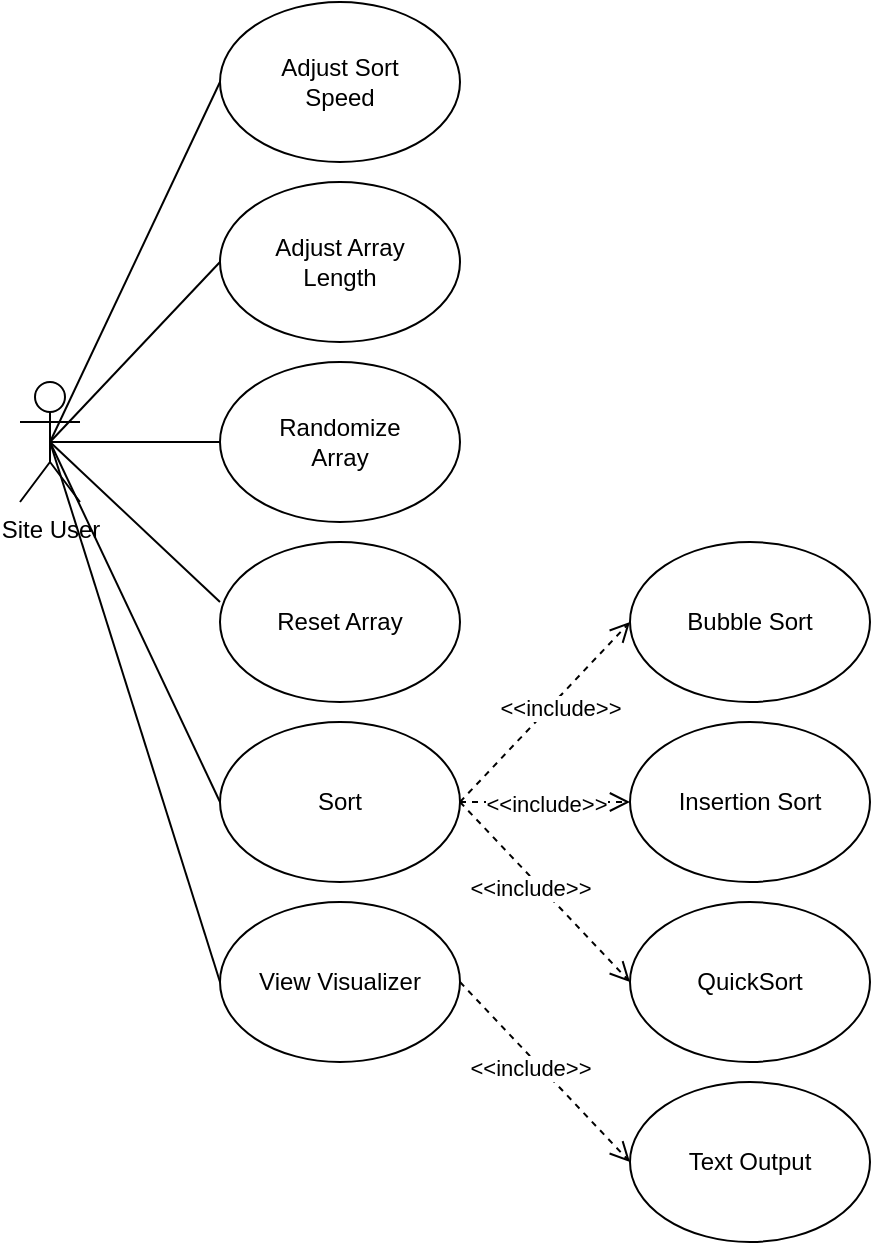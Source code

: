 <mxfile version="17.4.0" type="github">
  <diagram id="evsytnb3PgomK00agQq2" name="Page-1">
    <mxGraphModel dx="1422" dy="794" grid="1" gridSize="10" guides="1" tooltips="1" connect="1" arrows="1" fold="1" page="1" pageScale="1" pageWidth="850" pageHeight="1100" math="0" shadow="0">
      <root>
        <mxCell id="0" />
        <mxCell id="1" parent="0" />
        <mxCell id="OOTLHF-vFM3zC698NcgU-1" value="Site User" style="shape=umlActor;verticalLabelPosition=bottom;verticalAlign=top;html=1;outlineConnect=0;" parent="1" vertex="1">
          <mxGeometry x="120" y="390" width="30" height="60" as="geometry" />
        </mxCell>
        <mxCell id="OOTLHF-vFM3zC698NcgU-2" value="View Visualizer" style="ellipse;whiteSpace=wrap;html=1;" parent="1" vertex="1">
          <mxGeometry x="220" y="650" width="120" height="80" as="geometry" />
        </mxCell>
        <mxCell id="OOTLHF-vFM3zC698NcgU-3" value="Randomize&lt;br&gt;Array" style="ellipse;whiteSpace=wrap;html=1;" parent="1" vertex="1">
          <mxGeometry x="220" y="380" width="120" height="80" as="geometry" />
        </mxCell>
        <mxCell id="OOTLHF-vFM3zC698NcgU-4" value="Sort" style="ellipse;whiteSpace=wrap;html=1;" parent="1" vertex="1">
          <mxGeometry x="220" y="560" width="120" height="80" as="geometry" />
        </mxCell>
        <mxCell id="OOTLHF-vFM3zC698NcgU-5" value="Bubble Sort" style="ellipse;whiteSpace=wrap;html=1;" parent="1" vertex="1">
          <mxGeometry x="425" y="470" width="120" height="80" as="geometry" />
        </mxCell>
        <mxCell id="OOTLHF-vFM3zC698NcgU-6" value="Reset Array" style="ellipse;whiteSpace=wrap;html=1;" parent="1" vertex="1">
          <mxGeometry x="220" y="470" width="120" height="80" as="geometry" />
        </mxCell>
        <mxCell id="OOTLHF-vFM3zC698NcgU-7" value="" style="endArrow=none;html=1;rounded=0;entryX=0;entryY=0.5;entryDx=0;entryDy=0;exitX=0.5;exitY=0.5;exitDx=0;exitDy=0;exitPerimeter=0;" parent="1" target="OOTLHF-vFM3zC698NcgU-2" edge="1" source="OOTLHF-vFM3zC698NcgU-1">
          <mxGeometry width="50" height="50" relative="1" as="geometry">
            <mxPoint x="120" y="420" as="sourcePoint" />
            <mxPoint x="180" y="370" as="targetPoint" />
          </mxGeometry>
        </mxCell>
        <mxCell id="OOTLHF-vFM3zC698NcgU-8" value="" style="endArrow=none;html=1;rounded=0;entryX=0;entryY=0.5;entryDx=0;entryDy=0;exitX=0.5;exitY=0.5;exitDx=0;exitDy=0;exitPerimeter=0;" parent="1" edge="1" target="OOTLHF-vFM3zC698NcgU-3" source="OOTLHF-vFM3zC698NcgU-1">
          <mxGeometry width="50" height="50" relative="1" as="geometry">
            <mxPoint x="120" y="420" as="sourcePoint" />
            <mxPoint x="200" y="430" as="targetPoint" />
          </mxGeometry>
        </mxCell>
        <mxCell id="OOTLHF-vFM3zC698NcgU-9" value="" style="endArrow=none;html=1;rounded=0;entryX=0;entryY=0.375;entryDx=0;entryDy=0;entryPerimeter=0;exitX=0.5;exitY=0.5;exitDx=0;exitDy=0;exitPerimeter=0;" parent="1" target="OOTLHF-vFM3zC698NcgU-6" edge="1" source="OOTLHF-vFM3zC698NcgU-1">
          <mxGeometry width="50" height="50" relative="1" as="geometry">
            <mxPoint x="120" y="420" as="sourcePoint" />
            <mxPoint x="400" y="490" as="targetPoint" />
          </mxGeometry>
        </mxCell>
        <mxCell id="OOTLHF-vFM3zC698NcgU-10" value="" style="endArrow=none;html=1;rounded=0;entryX=0;entryY=0.5;entryDx=0;entryDy=0;exitX=0.5;exitY=0.5;exitDx=0;exitDy=0;exitPerimeter=0;" parent="1" target="OOTLHF-vFM3zC698NcgU-4" edge="1" source="OOTLHF-vFM3zC698NcgU-1">
          <mxGeometry width="50" height="50" relative="1" as="geometry">
            <mxPoint x="120" y="420" as="sourcePoint" />
            <mxPoint x="400" y="490" as="targetPoint" />
          </mxGeometry>
        </mxCell>
        <mxCell id="9BRLeJl7hBE11cDg0EuQ-1" value="Insertion Sort" style="ellipse;whiteSpace=wrap;html=1;fontColor=#000000;" parent="1" vertex="1">
          <mxGeometry x="425" y="560" width="120" height="80" as="geometry" />
        </mxCell>
        <mxCell id="zYl0me0tRXTOy4K5k5vm-1" value="QuickSort" style="ellipse;whiteSpace=wrap;html=1;" parent="1" vertex="1">
          <mxGeometry x="425" y="650" width="120" height="80" as="geometry" />
        </mxCell>
        <mxCell id="j72s6TnGtvjaqNOf-Eyx-4" value="Adjust Sort &lt;br&gt;Speed" style="ellipse;whiteSpace=wrap;html=1;" vertex="1" parent="1">
          <mxGeometry x="220" y="200" width="120" height="80" as="geometry" />
        </mxCell>
        <mxCell id="j72s6TnGtvjaqNOf-Eyx-5" value="Adjust Array &lt;br&gt;Length" style="ellipse;whiteSpace=wrap;html=1;" vertex="1" parent="1">
          <mxGeometry x="220" y="290" width="120" height="80" as="geometry" />
        </mxCell>
        <mxCell id="j72s6TnGtvjaqNOf-Eyx-7" value="Text Output" style="ellipse;whiteSpace=wrap;html=1;" vertex="1" parent="1">
          <mxGeometry x="425" y="740" width="120" height="80" as="geometry" />
        </mxCell>
        <mxCell id="j72s6TnGtvjaqNOf-Eyx-8" value="&amp;lt;&amp;lt;include&amp;gt;&amp;gt;" style="html=1;verticalAlign=bottom;endArrow=open;dashed=1;endSize=8;rounded=0;entryX=0;entryY=0.5;entryDx=0;entryDy=0;exitX=1;exitY=0.5;exitDx=0;exitDy=0;" edge="1" parent="1" source="OOTLHF-vFM3zC698NcgU-2" target="j72s6TnGtvjaqNOf-Eyx-7">
          <mxGeometry y="-10" relative="1" as="geometry">
            <mxPoint x="425" y="459" as="sourcePoint" />
            <mxPoint x="345" y="459" as="targetPoint" />
            <mxPoint as="offset" />
          </mxGeometry>
        </mxCell>
        <mxCell id="j72s6TnGtvjaqNOf-Eyx-9" value="&amp;lt;&amp;lt;include&amp;gt;&amp;gt;" style="html=1;verticalAlign=bottom;endArrow=open;dashed=1;endSize=8;rounded=0;entryX=0;entryY=0.5;entryDx=0;entryDy=0;exitX=1;exitY=0.5;exitDx=0;exitDy=0;" edge="1" parent="1" source="OOTLHF-vFM3zC698NcgU-4" target="OOTLHF-vFM3zC698NcgU-5">
          <mxGeometry y="-10" relative="1" as="geometry">
            <mxPoint x="350" y="610" as="sourcePoint" />
            <mxPoint x="435" y="430" as="targetPoint" />
            <mxPoint as="offset" />
          </mxGeometry>
        </mxCell>
        <mxCell id="j72s6TnGtvjaqNOf-Eyx-10" value="&amp;lt;&amp;lt;include&amp;gt;&amp;gt;" style="html=1;verticalAlign=bottom;endArrow=open;dashed=1;endSize=8;rounded=0;entryX=0;entryY=0.5;entryDx=0;entryDy=0;exitX=1;exitY=0.5;exitDx=0;exitDy=0;" edge="1" parent="1" source="OOTLHF-vFM3zC698NcgU-4" target="zYl0me0tRXTOy4K5k5vm-1">
          <mxGeometry y="-10" relative="1" as="geometry">
            <mxPoint x="360" y="620" as="sourcePoint" />
            <mxPoint x="445" y="440" as="targetPoint" />
            <mxPoint as="offset" />
          </mxGeometry>
        </mxCell>
        <mxCell id="j72s6TnGtvjaqNOf-Eyx-11" value="&amp;lt;&amp;lt;include&amp;gt;&amp;gt;" style="html=1;verticalAlign=bottom;endArrow=open;dashed=1;endSize=8;rounded=0;entryX=0;entryY=0.5;entryDx=0;entryDy=0;" edge="1" parent="1" target="9BRLeJl7hBE11cDg0EuQ-1">
          <mxGeometry y="-10" relative="1" as="geometry">
            <mxPoint x="340" y="600" as="sourcePoint" />
            <mxPoint x="795" y="300" as="targetPoint" />
            <mxPoint as="offset" />
          </mxGeometry>
        </mxCell>
        <mxCell id="j72s6TnGtvjaqNOf-Eyx-13" value="" style="endArrow=none;html=1;rounded=0;entryX=0;entryY=0.5;entryDx=0;entryDy=0;exitX=0.5;exitY=0.5;exitDx=0;exitDy=0;exitPerimeter=0;" edge="1" parent="1" source="OOTLHF-vFM3zC698NcgU-1" target="j72s6TnGtvjaqNOf-Eyx-4">
          <mxGeometry width="50" height="50" relative="1" as="geometry">
            <mxPoint x="120" y="420" as="sourcePoint" />
            <mxPoint x="230" y="250" as="targetPoint" />
          </mxGeometry>
        </mxCell>
        <mxCell id="j72s6TnGtvjaqNOf-Eyx-17" value="" style="endArrow=none;html=1;rounded=0;entryX=0;entryY=0.5;entryDx=0;entryDy=0;exitX=0.5;exitY=0.5;exitDx=0;exitDy=0;exitPerimeter=0;" edge="1" parent="1" source="OOTLHF-vFM3zC698NcgU-1" target="j72s6TnGtvjaqNOf-Eyx-5">
          <mxGeometry width="50" height="50" relative="1" as="geometry">
            <mxPoint x="170" y="460" as="sourcePoint" />
            <mxPoint x="250" y="270" as="targetPoint" />
          </mxGeometry>
        </mxCell>
      </root>
    </mxGraphModel>
  </diagram>
</mxfile>
